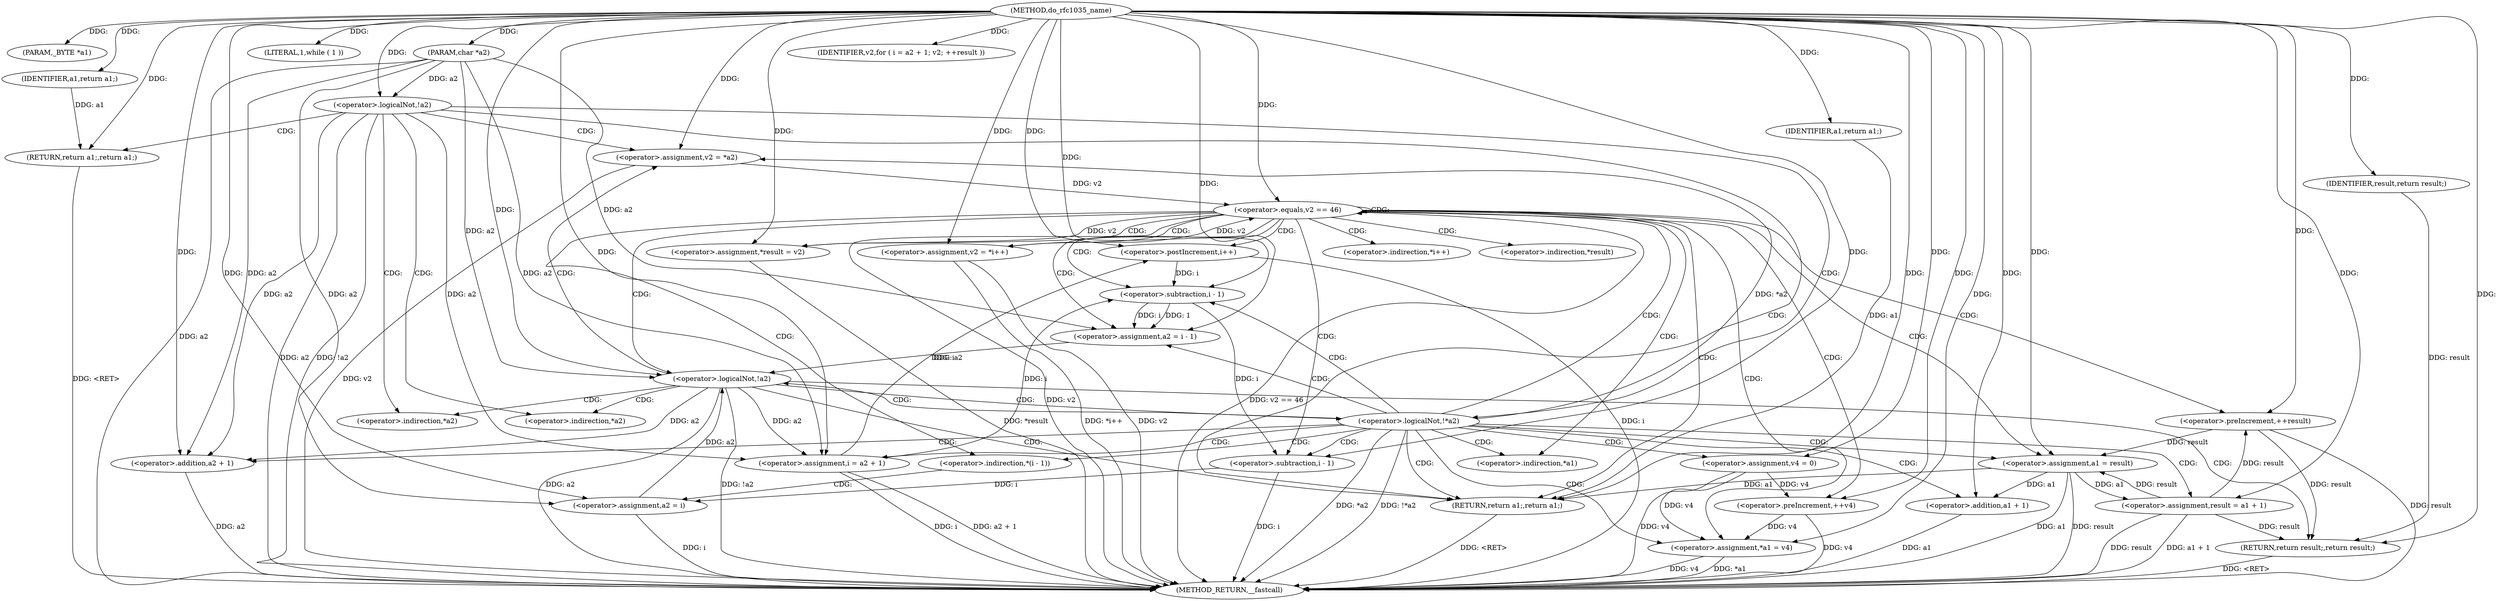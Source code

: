 digraph do_rfc1035_name {  
"1000105" [label = "(METHOD,do_rfc1035_name)" ]
"1000191" [label = "(METHOD_RETURN,__fastcall)" ]
"1000106" [label = "(PARAM,_BYTE *a1)" ]
"1000107" [label = "(PARAM,char *a2)" ]
"1000114" [label = "(<operator>.logicalNot,!a2)" ]
"1000116" [label = "(RETURN,return a1;,return a1;)" ]
"1000117" [label = "(IDENTIFIER,a1,return a1;)" ]
"1000119" [label = "(LITERAL,1,while ( 1 ))" ]
"1000121" [label = "(<operator>.assignment,v2 = *a2)" ]
"1000126" [label = "(<operator>.logicalNot,!*a2)" ]
"1000130" [label = "(<operator>.assignment,result = a1 + 1)" ]
"1000132" [label = "(<operator>.addition,a1 + 1)" ]
"1000135" [label = "(<operator>.assignment,v4 = 0)" ]
"1000139" [label = "(<operator>.assignment,i = a2 + 1)" ]
"1000141" [label = "(<operator>.addition,a2 + 1)" ]
"1000144" [label = "(IDENTIFIER,v2,for ( i = a2 + 1; v2; ++result ))" ]
"1000145" [label = "(<operator>.preIncrement,++result)" ]
"1000149" [label = "(<operator>.equals,v2 == 46)" ]
"1000153" [label = "(<operator>.assignment,*result = v2)" ]
"1000157" [label = "(<operator>.assignment,v2 = *i++)" ]
"1000160" [label = "(<operator>.postIncrement,i++)" ]
"1000162" [label = "(<operator>.preIncrement,++v4)" ]
"1000164" [label = "(<operator>.assignment,*a1 = v4)" ]
"1000168" [label = "(<operator>.assignment,a2 = i - 1)" ]
"1000170" [label = "(<operator>.subtraction,i - 1)" ]
"1000175" [label = "(<operator>.subtraction,i - 1)" ]
"1000178" [label = "(<operator>.assignment,a2 = i)" ]
"1000181" [label = "(<operator>.assignment,a1 = result)" ]
"1000185" [label = "(<operator>.logicalNot,!a2)" ]
"1000187" [label = "(RETURN,return result;,return result;)" ]
"1000188" [label = "(IDENTIFIER,result,return result;)" ]
"1000189" [label = "(RETURN,return a1;,return a1;)" ]
"1000190" [label = "(IDENTIFIER,a1,return a1;)" ]
"1000123" [label = "(<operator>.indirection,*a2)" ]
"1000127" [label = "(<operator>.indirection,*a2)" ]
"1000154" [label = "(<operator>.indirection,*result)" ]
"1000159" [label = "(<operator>.indirection,*i++)" ]
"1000165" [label = "(<operator>.indirection,*a1)" ]
"1000174" [label = "(<operator>.indirection,*(i - 1))" ]
  "1000187" -> "1000191"  [ label = "DDG: <RET>"] 
  "1000116" -> "1000191"  [ label = "DDG: <RET>"] 
  "1000107" -> "1000191"  [ label = "DDG: a2"] 
  "1000130" -> "1000191"  [ label = "DDG: result"] 
  "1000114" -> "1000191"  [ label = "DDG: !a2"] 
  "1000175" -> "1000191"  [ label = "DDG: i"] 
  "1000164" -> "1000191"  [ label = "DDG: v4"] 
  "1000135" -> "1000191"  [ label = "DDG: v4"] 
  "1000160" -> "1000191"  [ label = "DDG: i"] 
  "1000126" -> "1000191"  [ label = "DDG: *a2"] 
  "1000162" -> "1000191"  [ label = "DDG: v4"] 
  "1000121" -> "1000191"  [ label = "DDG: v2"] 
  "1000141" -> "1000191"  [ label = "DDG: a2"] 
  "1000181" -> "1000191"  [ label = "DDG: result"] 
  "1000132" -> "1000191"  [ label = "DDG: a1"] 
  "1000149" -> "1000191"  [ label = "DDG: v2"] 
  "1000149" -> "1000191"  [ label = "DDG: v2 == 46"] 
  "1000178" -> "1000191"  [ label = "DDG: i"] 
  "1000181" -> "1000191"  [ label = "DDG: a1"] 
  "1000157" -> "1000191"  [ label = "DDG: v2"] 
  "1000114" -> "1000191"  [ label = "DDG: a2"] 
  "1000157" -> "1000191"  [ label = "DDG: *i++"] 
  "1000185" -> "1000191"  [ label = "DDG: !a2"] 
  "1000139" -> "1000191"  [ label = "DDG: a2 + 1"] 
  "1000126" -> "1000191"  [ label = "DDG: !*a2"] 
  "1000139" -> "1000191"  [ label = "DDG: i"] 
  "1000153" -> "1000191"  [ label = "DDG: *result"] 
  "1000145" -> "1000191"  [ label = "DDG: result"] 
  "1000164" -> "1000191"  [ label = "DDG: *a1"] 
  "1000185" -> "1000191"  [ label = "DDG: a2"] 
  "1000130" -> "1000191"  [ label = "DDG: a1 + 1"] 
  "1000189" -> "1000191"  [ label = "DDG: <RET>"] 
  "1000105" -> "1000106"  [ label = "DDG: "] 
  "1000105" -> "1000107"  [ label = "DDG: "] 
  "1000107" -> "1000114"  [ label = "DDG: a2"] 
  "1000105" -> "1000114"  [ label = "DDG: "] 
  "1000117" -> "1000116"  [ label = "DDG: a1"] 
  "1000105" -> "1000116"  [ label = "DDG: "] 
  "1000105" -> "1000117"  [ label = "DDG: "] 
  "1000105" -> "1000119"  [ label = "DDG: "] 
  "1000126" -> "1000121"  [ label = "DDG: *a2"] 
  "1000105" -> "1000121"  [ label = "DDG: "] 
  "1000181" -> "1000130"  [ label = "DDG: a1"] 
  "1000105" -> "1000130"  [ label = "DDG: "] 
  "1000181" -> "1000132"  [ label = "DDG: a1"] 
  "1000105" -> "1000132"  [ label = "DDG: "] 
  "1000105" -> "1000135"  [ label = "DDG: "] 
  "1000114" -> "1000139"  [ label = "DDG: a2"] 
  "1000185" -> "1000139"  [ label = "DDG: a2"] 
  "1000107" -> "1000139"  [ label = "DDG: a2"] 
  "1000105" -> "1000139"  [ label = "DDG: "] 
  "1000114" -> "1000141"  [ label = "DDG: a2"] 
  "1000185" -> "1000141"  [ label = "DDG: a2"] 
  "1000107" -> "1000141"  [ label = "DDG: a2"] 
  "1000105" -> "1000141"  [ label = "DDG: "] 
  "1000105" -> "1000144"  [ label = "DDG: "] 
  "1000130" -> "1000145"  [ label = "DDG: result"] 
  "1000105" -> "1000145"  [ label = "DDG: "] 
  "1000121" -> "1000149"  [ label = "DDG: v2"] 
  "1000157" -> "1000149"  [ label = "DDG: v2"] 
  "1000105" -> "1000149"  [ label = "DDG: "] 
  "1000149" -> "1000153"  [ label = "DDG: v2"] 
  "1000105" -> "1000153"  [ label = "DDG: "] 
  "1000105" -> "1000157"  [ label = "DDG: "] 
  "1000139" -> "1000160"  [ label = "DDG: i"] 
  "1000105" -> "1000160"  [ label = "DDG: "] 
  "1000135" -> "1000162"  [ label = "DDG: v4"] 
  "1000105" -> "1000162"  [ label = "DDG: "] 
  "1000135" -> "1000164"  [ label = "DDG: v4"] 
  "1000162" -> "1000164"  [ label = "DDG: v4"] 
  "1000105" -> "1000164"  [ label = "DDG: "] 
  "1000170" -> "1000168"  [ label = "DDG: i"] 
  "1000170" -> "1000168"  [ label = "DDG: 1"] 
  "1000107" -> "1000168"  [ label = "DDG: a2"] 
  "1000105" -> "1000168"  [ label = "DDG: "] 
  "1000160" -> "1000170"  [ label = "DDG: i"] 
  "1000139" -> "1000170"  [ label = "DDG: i"] 
  "1000105" -> "1000170"  [ label = "DDG: "] 
  "1000170" -> "1000175"  [ label = "DDG: i"] 
  "1000105" -> "1000175"  [ label = "DDG: "] 
  "1000175" -> "1000178"  [ label = "DDG: i"] 
  "1000105" -> "1000178"  [ label = "DDG: "] 
  "1000107" -> "1000178"  [ label = "DDG: a2"] 
  "1000130" -> "1000181"  [ label = "DDG: result"] 
  "1000145" -> "1000181"  [ label = "DDG: result"] 
  "1000105" -> "1000181"  [ label = "DDG: "] 
  "1000178" -> "1000185"  [ label = "DDG: a2"] 
  "1000168" -> "1000185"  [ label = "DDG: a2"] 
  "1000107" -> "1000185"  [ label = "DDG: a2"] 
  "1000105" -> "1000185"  [ label = "DDG: "] 
  "1000188" -> "1000187"  [ label = "DDG: result"] 
  "1000130" -> "1000187"  [ label = "DDG: result"] 
  "1000145" -> "1000187"  [ label = "DDG: result"] 
  "1000105" -> "1000187"  [ label = "DDG: "] 
  "1000105" -> "1000188"  [ label = "DDG: "] 
  "1000190" -> "1000189"  [ label = "DDG: a1"] 
  "1000181" -> "1000189"  [ label = "DDG: a1"] 
  "1000105" -> "1000189"  [ label = "DDG: "] 
  "1000105" -> "1000190"  [ label = "DDG: "] 
  "1000114" -> "1000116"  [ label = "CDG: "] 
  "1000114" -> "1000189"  [ label = "CDG: "] 
  "1000114" -> "1000127"  [ label = "CDG: "] 
  "1000114" -> "1000126"  [ label = "CDG: "] 
  "1000114" -> "1000123"  [ label = "CDG: "] 
  "1000114" -> "1000121"  [ label = "CDG: "] 
  "1000126" -> "1000189"  [ label = "CDG: "] 
  "1000126" -> "1000141"  [ label = "CDG: "] 
  "1000126" -> "1000139"  [ label = "CDG: "] 
  "1000126" -> "1000135"  [ label = "CDG: "] 
  "1000126" -> "1000132"  [ label = "CDG: "] 
  "1000126" -> "1000130"  [ label = "CDG: "] 
  "1000126" -> "1000175"  [ label = "CDG: "] 
  "1000126" -> "1000174"  [ label = "CDG: "] 
  "1000126" -> "1000170"  [ label = "CDG: "] 
  "1000126" -> "1000168"  [ label = "CDG: "] 
  "1000126" -> "1000165"  [ label = "CDG: "] 
  "1000126" -> "1000164"  [ label = "CDG: "] 
  "1000126" -> "1000185"  [ label = "CDG: "] 
  "1000126" -> "1000181"  [ label = "CDG: "] 
  "1000126" -> "1000149"  [ label = "CDG: "] 
  "1000149" -> "1000162"  [ label = "CDG: "] 
  "1000149" -> "1000160"  [ label = "CDG: "] 
  "1000149" -> "1000159"  [ label = "CDG: "] 
  "1000149" -> "1000157"  [ label = "CDG: "] 
  "1000149" -> "1000154"  [ label = "CDG: "] 
  "1000149" -> "1000153"  [ label = "CDG: "] 
  "1000149" -> "1000145"  [ label = "CDG: "] 
  "1000149" -> "1000175"  [ label = "CDG: "] 
  "1000149" -> "1000174"  [ label = "CDG: "] 
  "1000149" -> "1000170"  [ label = "CDG: "] 
  "1000149" -> "1000168"  [ label = "CDG: "] 
  "1000149" -> "1000165"  [ label = "CDG: "] 
  "1000149" -> "1000164"  [ label = "CDG: "] 
  "1000149" -> "1000185"  [ label = "CDG: "] 
  "1000149" -> "1000181"  [ label = "CDG: "] 
  "1000149" -> "1000149"  [ label = "CDG: "] 
  "1000149" -> "1000189"  [ label = "CDG: "] 
  "1000174" -> "1000178"  [ label = "CDG: "] 
  "1000185" -> "1000187"  [ label = "CDG: "] 
  "1000185" -> "1000189"  [ label = "CDG: "] 
  "1000185" -> "1000127"  [ label = "CDG: "] 
  "1000185" -> "1000126"  [ label = "CDG: "] 
  "1000185" -> "1000123"  [ label = "CDG: "] 
  "1000185" -> "1000121"  [ label = "CDG: "] 
}
